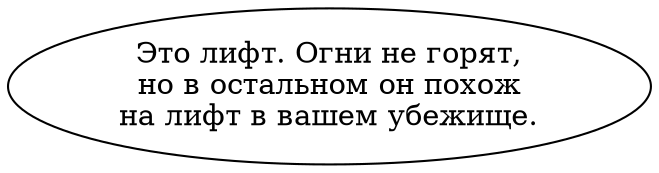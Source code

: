 digraph elevatr {
  "start" [style=filled       fillcolor="#FFFFFF"       color="#000000"]
  "start" [label="Это лифт. Огни не горят,\nно в остальном он похож\nна лифт в вашем убежище."]
}